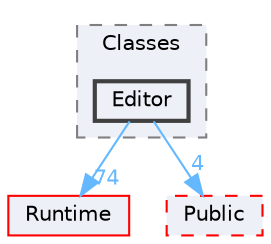 digraph "Editor"
{
 // INTERACTIVE_SVG=YES
 // LATEX_PDF_SIZE
  bgcolor="transparent";
  edge [fontname=Helvetica,fontsize=10,labelfontname=Helvetica,labelfontsize=10];
  node [fontname=Helvetica,fontsize=10,shape=box,height=0.2,width=0.4];
  compound=true
  subgraph clusterdir_0d13eddcba6027e8ab9d61accf84dcff {
    graph [ bgcolor="#edf0f7", pencolor="grey50", label="Classes", fontname=Helvetica,fontsize=10 style="filled,dashed", URL="dir_0d13eddcba6027e8ab9d61accf84dcff.html",tooltip=""]
  dir_96c37953b42ac231ddd475da6d2574d8 [label="Editor", fillcolor="#edf0f7", color="grey25", style="filled,bold", URL="dir_96c37953b42ac231ddd475da6d2574d8.html",tooltip=""];
  }
  dir_7536b172fbd480bfd146a1b1acd6856b [label="Runtime", fillcolor="#edf0f7", color="red", style="filled", URL="dir_7536b172fbd480bfd146a1b1acd6856b.html",tooltip=""];
  dir_978a81d20f5a53c90067a06992956062 [label="Public", fillcolor="#edf0f7", color="red", style="filled,dashed", URL="dir_978a81d20f5a53c90067a06992956062.html",tooltip=""];
  dir_96c37953b42ac231ddd475da6d2574d8->dir_7536b172fbd480bfd146a1b1acd6856b [headlabel="74", labeldistance=1.5 headhref="dir_000358_000984.html" href="dir_000358_000984.html" color="steelblue1" fontcolor="steelblue1"];
  dir_96c37953b42ac231ddd475da6d2574d8->dir_978a81d20f5a53c90067a06992956062 [headlabel="4", labeldistance=1.5 headhref="dir_000358_000930.html" href="dir_000358_000930.html" color="steelblue1" fontcolor="steelblue1"];
}
